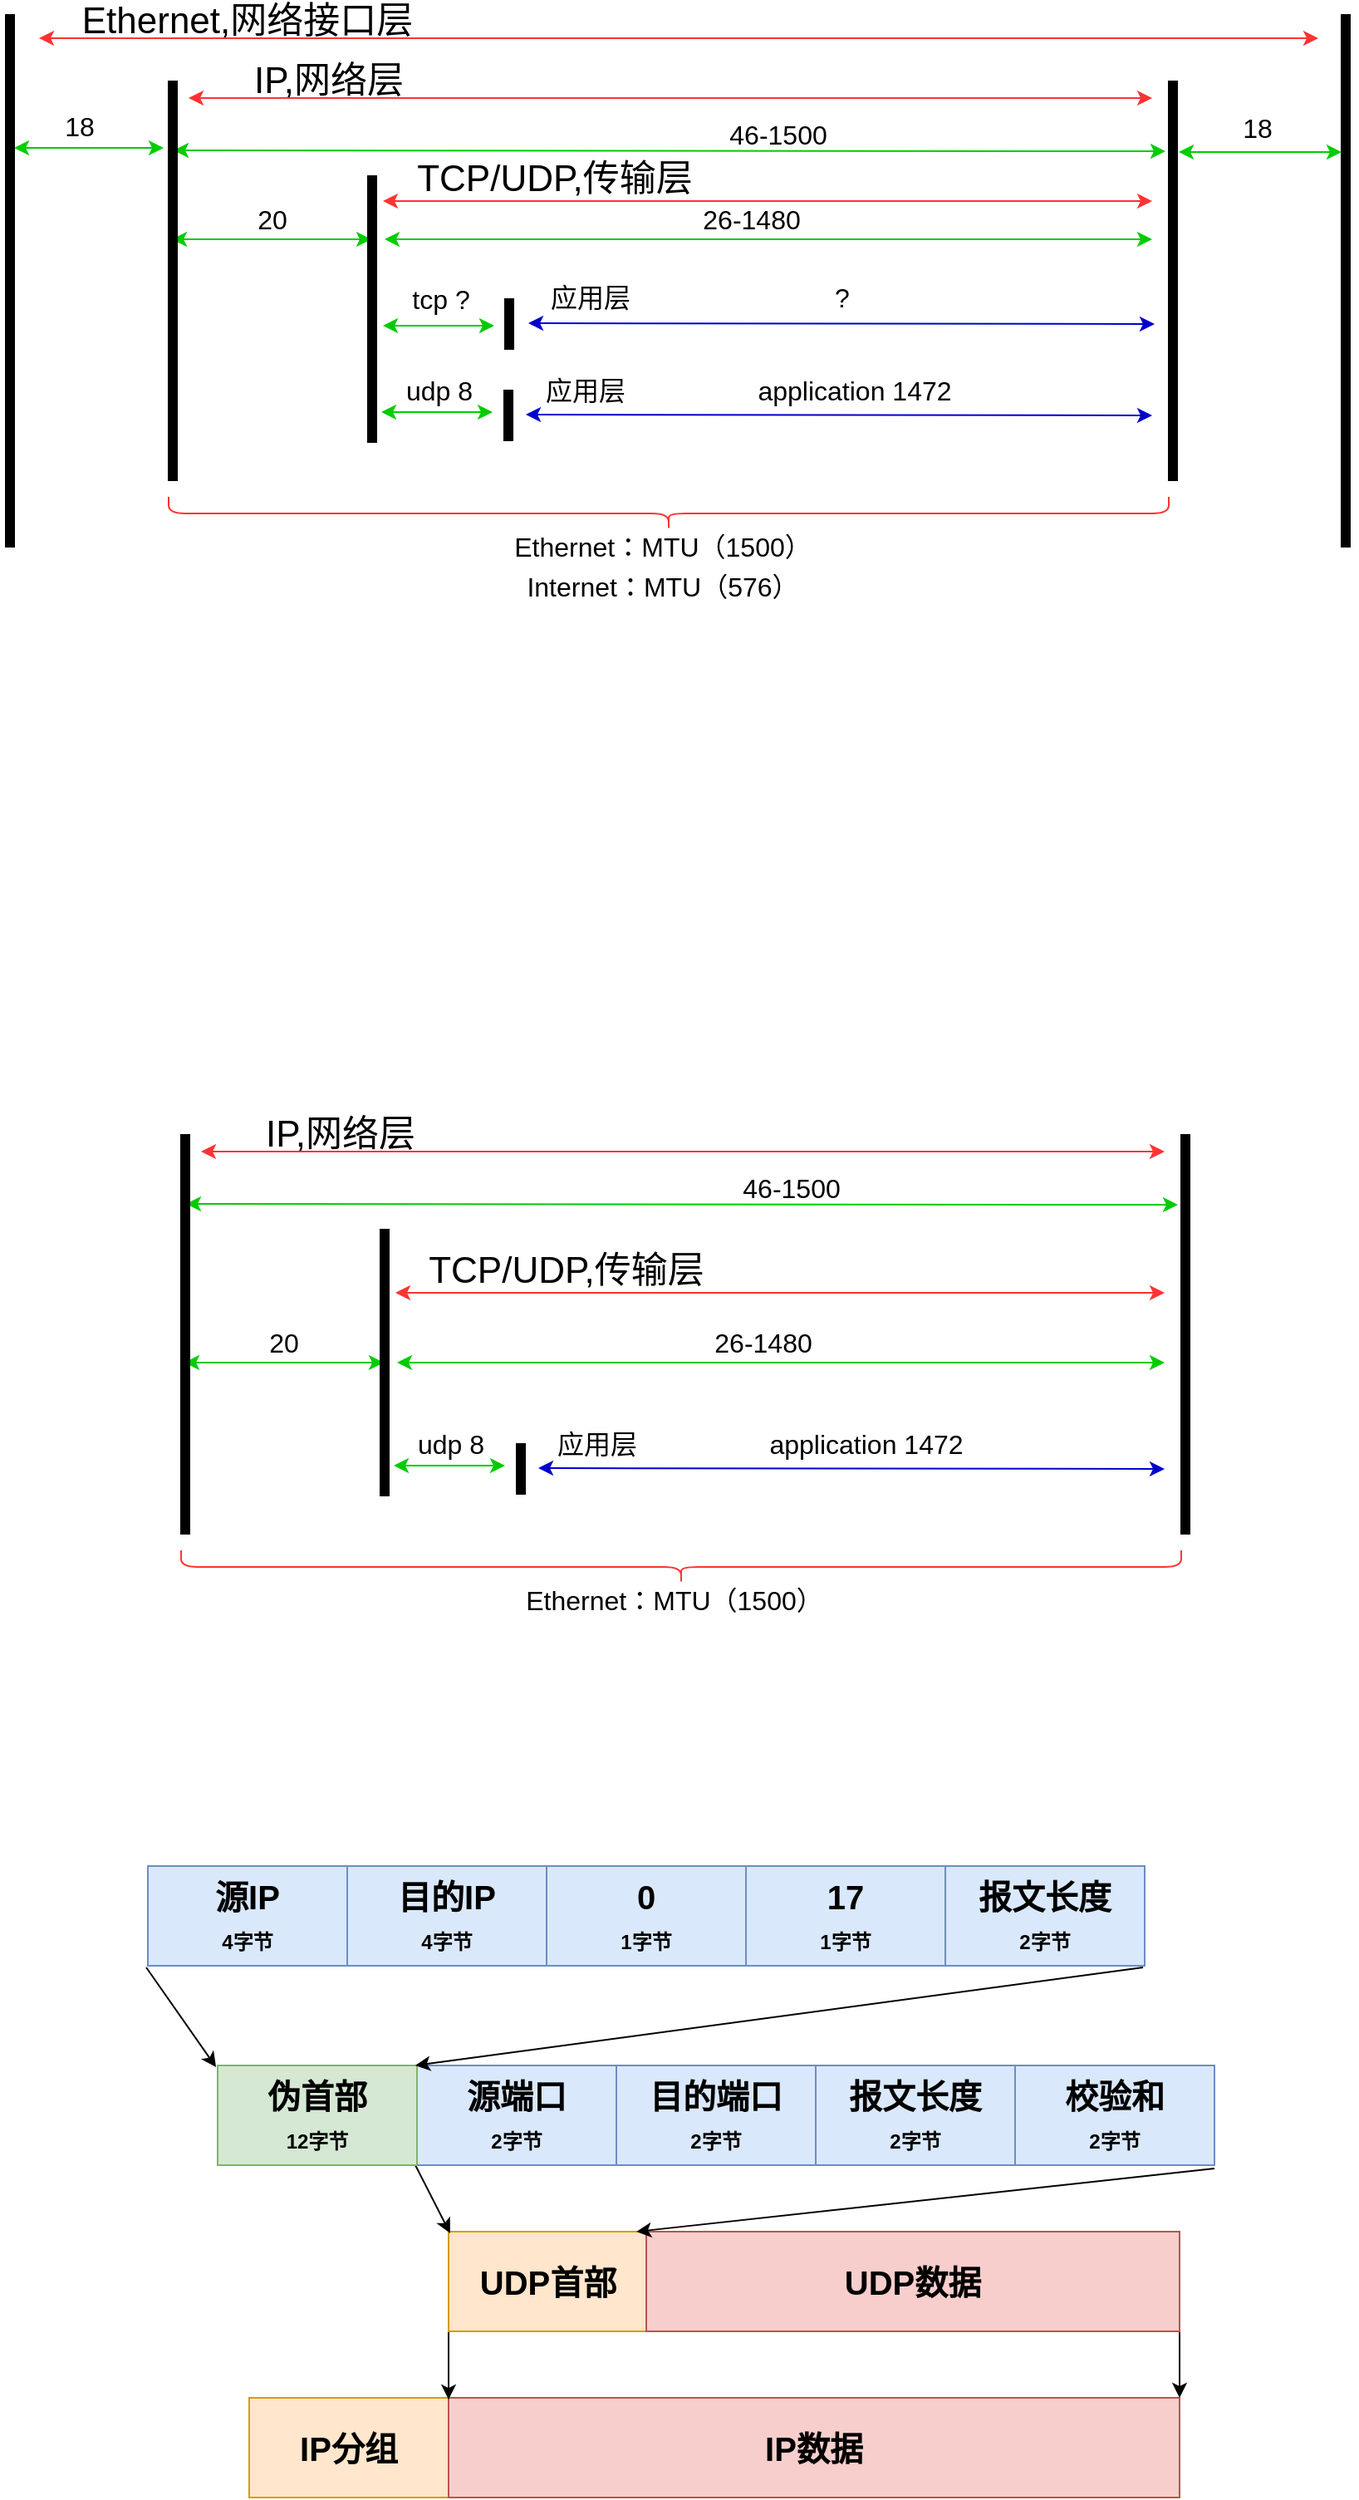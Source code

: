 <mxfile version="10.7.1" type="device"><diagram id="8HdPPavlg0hs8LvCiRic" name="Page-1"><mxGraphModel dx="1078" dy="740" grid="1" gridSize="10" guides="1" tooltips="1" connect="1" arrows="1" fold="1" page="1" pageScale="1" pageWidth="827" pageHeight="1169" math="0" shadow="0"><root><mxCell id="0"/><mxCell id="1" parent="0"/><mxCell id="Gc3sKy8hewxQ1fUyC7WN-94" value="" style="group" parent="1" vertex="1" connectable="0"><mxGeometry x="33.5" y="40" width="809" height="360" as="geometry"/></mxCell><mxCell id="Gc3sKy8hewxQ1fUyC7WN-55" value="" style="group" parent="Gc3sKy8hewxQ1fUyC7WN-94" vertex="1" connectable="0"><mxGeometry width="809" height="336" as="geometry"/></mxCell><mxCell id="Gc3sKy8hewxQ1fUyC7WN-4" value="TCP/UDP,传输层" style="text;html=1;strokeColor=none;fillColor=none;align=center;verticalAlign=middle;whiteSpace=wrap;rounded=0;fontSize=22;" parent="Gc3sKy8hewxQ1fUyC7WN-55" vertex="1"><mxGeometry x="240" y="95" width="180" height="20" as="geometry"/></mxCell><mxCell id="Gc3sKy8hewxQ1fUyC7WN-6" value="IP,网络层" style="text;html=1;strokeColor=none;fillColor=none;align=center;verticalAlign=middle;whiteSpace=wrap;rounded=0;fontSize=22;" parent="Gc3sKy8hewxQ1fUyC7WN-55" vertex="1"><mxGeometry x="138" y="36" width="112" height="20" as="geometry"/></mxCell><mxCell id="Gc3sKy8hewxQ1fUyC7WN-8" value="&lt;span&gt;Ethernet,网络接口层&lt;/span&gt;" style="text;html=1;strokeColor=none;fillColor=none;align=center;verticalAlign=middle;whiteSpace=wrap;rounded=0;fontSize=22;" parent="Gc3sKy8hewxQ1fUyC7WN-55" vertex="1"><mxGeometry x="40" width="210" height="20" as="geometry"/></mxCell><mxCell id="Gc3sKy8hewxQ1fUyC7WN-13" value="" style="endArrow=classic;startArrow=classic;html=1;fontSize=22;strokeColor=#00CC00;" parent="Gc3sKy8hewxQ1fUyC7WN-55" edge="1"><mxGeometry width="50" height="50" relative="1" as="geometry"><mxPoint x="5" y="86" as="sourcePoint"/><mxPoint x="95" y="86" as="targetPoint"/></mxGeometry></mxCell><mxCell id="Gc3sKy8hewxQ1fUyC7WN-14" value="18" style="text;html=1;strokeColor=none;fillColor=none;align=center;verticalAlign=middle;whiteSpace=wrap;rounded=0;fontSize=16;" parent="Gc3sKy8hewxQ1fUyC7WN-55" vertex="1"><mxGeometry x="24.5" y="63" width="40" height="20" as="geometry"/></mxCell><mxCell id="Gc3sKy8hewxQ1fUyC7WN-21" value="&lt;span&gt;46-1500&lt;/span&gt;" style="text;html=1;strokeColor=none;fillColor=none;align=center;verticalAlign=middle;whiteSpace=wrap;rounded=0;fontSize=16;" parent="Gc3sKy8hewxQ1fUyC7WN-55" vertex="1"><mxGeometry x="422.5" y="67.5" width="85" height="20" as="geometry"/></mxCell><mxCell id="Gc3sKy8hewxQ1fUyC7WN-20" value="" style="endArrow=classic;startArrow=classic;html=1;fontSize=16;strokeColor=#00CC00;" parent="Gc3sKy8hewxQ1fUyC7WN-55" edge="1"><mxGeometry width="50" height="50" relative="1" as="geometry"><mxPoint x="101" y="87.5" as="sourcePoint"/><mxPoint x="698" y="88" as="targetPoint"/></mxGeometry></mxCell><mxCell id="Gc3sKy8hewxQ1fUyC7WN-22" value="" style="endArrow=classic;startArrow=classic;html=1;fontSize=16;strokeColor=#00CC00;" parent="Gc3sKy8hewxQ1fUyC7WN-55" edge="1"><mxGeometry width="50" height="50" relative="1" as="geometry"><mxPoint x="100" y="141" as="sourcePoint"/><mxPoint x="220" y="141" as="targetPoint"/></mxGeometry></mxCell><mxCell id="Gc3sKy8hewxQ1fUyC7WN-23" value="20" style="text;html=1;strokeColor=none;fillColor=none;align=center;verticalAlign=middle;whiteSpace=wrap;rounded=0;fontSize=16;" parent="Gc3sKy8hewxQ1fUyC7WN-55" vertex="1"><mxGeometry x="140" y="119" width="40" height="20" as="geometry"/></mxCell><mxCell id="Gc3sKy8hewxQ1fUyC7WN-24" value="" style="endArrow=classic;startArrow=classic;html=1;fontSize=16;strokeColor=#00CC00;" parent="Gc3sKy8hewxQ1fUyC7WN-55" edge="1"><mxGeometry width="50" height="50" relative="1" as="geometry"><mxPoint x="228" y="141" as="sourcePoint"/><mxPoint x="690" y="141" as="targetPoint"/></mxGeometry></mxCell><mxCell id="Gc3sKy8hewxQ1fUyC7WN-25" value="26-1480" style="text;html=1;strokeColor=none;fillColor=none;align=center;verticalAlign=middle;whiteSpace=wrap;rounded=0;fontSize=16;" parent="Gc3sKy8hewxQ1fUyC7WN-55" vertex="1"><mxGeometry x="407" y="119" width="83" height="20" as="geometry"/></mxCell><mxCell id="Gc3sKy8hewxQ1fUyC7WN-26" value="" style="endArrow=classic;startArrow=classic;html=1;fontSize=16;strokeColor=#00CC00;" parent="Gc3sKy8hewxQ1fUyC7WN-55" edge="1"><mxGeometry width="50" height="50" relative="1" as="geometry"><mxPoint x="226" y="245" as="sourcePoint"/><mxPoint x="293" y="245" as="targetPoint"/></mxGeometry></mxCell><mxCell id="Gc3sKy8hewxQ1fUyC7WN-27" value="udp 8" style="text;html=1;strokeColor=none;fillColor=none;align=center;verticalAlign=middle;whiteSpace=wrap;rounded=0;fontSize=16;" parent="Gc3sKy8hewxQ1fUyC7WN-55" vertex="1"><mxGeometry x="230" y="222" width="61" height="20" as="geometry"/></mxCell><mxCell id="Gc3sKy8hewxQ1fUyC7WN-29" value="application 1472" style="text;html=1;strokeColor=none;fillColor=none;align=center;verticalAlign=middle;whiteSpace=wrap;rounded=0;fontSize=16;" parent="Gc3sKy8hewxQ1fUyC7WN-55" vertex="1"><mxGeometry x="430" y="222" width="161" height="20" as="geometry"/></mxCell><mxCell id="Gc3sKy8hewxQ1fUyC7WN-30" value="" style="shape=curlyBracket;whiteSpace=wrap;html=1;rounded=1;fontSize=16;direction=north;strokeColor=#FF3333;" parent="Gc3sKy8hewxQ1fUyC7WN-55" vertex="1"><mxGeometry x="98" y="296" width="602" height="20" as="geometry"/></mxCell><mxCell id="Gc3sKy8hewxQ1fUyC7WN-32" value="Ethernet：MTU（1500）" style="text;html=1;strokeColor=none;fillColor=none;align=center;verticalAlign=middle;whiteSpace=wrap;rounded=0;fontSize=16;" parent="Gc3sKy8hewxQ1fUyC7WN-55" vertex="1"><mxGeometry x="240" y="316" width="310" height="20" as="geometry"/></mxCell><mxCell id="Gc3sKy8hewxQ1fUyC7WN-34" value="" style="rounded=0;whiteSpace=wrap;html=1;fontSize=16;fillColor=#000000;" parent="Gc3sKy8hewxQ1fUyC7WN-55" vertex="1"><mxGeometry y="6" width="5" height="320" as="geometry"/></mxCell><mxCell id="Gc3sKy8hewxQ1fUyC7WN-35" value="" style="rounded=0;whiteSpace=wrap;html=1;fontSize=16;fillColor=#000000;" parent="Gc3sKy8hewxQ1fUyC7WN-55" vertex="1"><mxGeometry x="98" y="46" width="5" height="240" as="geometry"/></mxCell><mxCell id="Gc3sKy8hewxQ1fUyC7WN-36" value="" style="rounded=0;whiteSpace=wrap;html=1;fontSize=16;fillColor=#000000;" parent="Gc3sKy8hewxQ1fUyC7WN-55" vertex="1"><mxGeometry x="218" y="103" width="5" height="160" as="geometry"/></mxCell><mxCell id="Gc3sKy8hewxQ1fUyC7WN-37" value="" style="rounded=0;whiteSpace=wrap;html=1;fontSize=16;fillColor=#000000;" parent="Gc3sKy8hewxQ1fUyC7WN-55" vertex="1"><mxGeometry x="300" y="232" width="5" height="30" as="geometry"/></mxCell><mxCell id="Gc3sKy8hewxQ1fUyC7WN-38" value="" style="rounded=0;whiteSpace=wrap;html=1;fontSize=16;fillColor=#000000;" parent="Gc3sKy8hewxQ1fUyC7WN-55" vertex="1"><mxGeometry x="700" y="46" width="5" height="240" as="geometry"/></mxCell><mxCell id="Gc3sKy8hewxQ1fUyC7WN-39" value="" style="rounded=0;whiteSpace=wrap;html=1;fontSize=16;fillColor=#000000;" parent="Gc3sKy8hewxQ1fUyC7WN-55" vertex="1"><mxGeometry x="804" y="6" width="5" height="320" as="geometry"/></mxCell><mxCell id="Gc3sKy8hewxQ1fUyC7WN-40" value="" style="endArrow=classic;startArrow=classic;html=1;fontSize=22;strokeColor=#00CC00;" parent="Gc3sKy8hewxQ1fUyC7WN-55" edge="1"><mxGeometry width="50" height="50" relative="1" as="geometry"><mxPoint x="706" y="88.5" as="sourcePoint"/><mxPoint x="804" y="88.5" as="targetPoint"/></mxGeometry></mxCell><mxCell id="Gc3sKy8hewxQ1fUyC7WN-41" value="18" style="text;html=1;strokeColor=none;fillColor=none;align=center;verticalAlign=middle;whiteSpace=wrap;rounded=0;fontSize=16;" parent="Gc3sKy8hewxQ1fUyC7WN-55" vertex="1"><mxGeometry x="733.5" y="64" width="40" height="20" as="geometry"/></mxCell><mxCell id="Gc3sKy8hewxQ1fUyC7WN-43" value="" style="endArrow=classic;startArrow=classic;html=1;fillColor=#010A02;fontSize=16;strokeColor=#FF3333;" parent="Gc3sKy8hewxQ1fUyC7WN-55" edge="1"><mxGeometry width="50" height="50" relative="1" as="geometry"><mxPoint x="20" y="20" as="sourcePoint"/><mxPoint x="790" y="20" as="targetPoint"/></mxGeometry></mxCell><mxCell id="Gc3sKy8hewxQ1fUyC7WN-44" value="" style="endArrow=classic;startArrow=classic;html=1;fillColor=#0A0A0A;fontSize=16;strokeColor=#FF3333;" parent="Gc3sKy8hewxQ1fUyC7WN-55" edge="1"><mxGeometry width="50" height="50" relative="1" as="geometry"><mxPoint x="110" y="56" as="sourcePoint"/><mxPoint x="690" y="56" as="targetPoint"/></mxGeometry></mxCell><mxCell id="Gc3sKy8hewxQ1fUyC7WN-47" value="" style="endArrow=classic;startArrow=classic;html=1;fillColor=#0A0A0A;fontSize=16;strokeColor=#FF3333;" parent="Gc3sKy8hewxQ1fUyC7WN-55" edge="1"><mxGeometry width="50" height="50" relative="1" as="geometry"><mxPoint x="227" y="118" as="sourcePoint"/><mxPoint x="690" y="118" as="targetPoint"/></mxGeometry></mxCell><mxCell id="Gc3sKy8hewxQ1fUyC7WN-49" value="" style="rounded=0;whiteSpace=wrap;html=1;fontSize=16;fillColor=#000000;" parent="Gc3sKy8hewxQ1fUyC7WN-55" vertex="1"><mxGeometry x="300.5" y="177" width="5" height="30" as="geometry"/></mxCell><mxCell id="Gc3sKy8hewxQ1fUyC7WN-50" value="" style="endArrow=classic;startArrow=classic;html=1;fontSize=16;strokeColor=#00CC00;" parent="Gc3sKy8hewxQ1fUyC7WN-55" edge="1"><mxGeometry width="50" height="50" relative="1" as="geometry"><mxPoint x="227" y="193" as="sourcePoint"/><mxPoint x="294" y="193" as="targetPoint"/></mxGeometry></mxCell><mxCell id="Gc3sKy8hewxQ1fUyC7WN-51" value="" style="endArrow=classic;startArrow=classic;html=1;fontSize=16;strokeColor=#0000CC;" parent="Gc3sKy8hewxQ1fUyC7WN-55" edge="1"><mxGeometry width="50" height="50" relative="1" as="geometry"><mxPoint x="313" y="246.5" as="sourcePoint"/><mxPoint x="690" y="247" as="targetPoint"/></mxGeometry></mxCell><mxCell id="Gc3sKy8hewxQ1fUyC7WN-52" value="tcp ?" style="text;html=1;strokeColor=none;fillColor=none;align=center;verticalAlign=middle;whiteSpace=wrap;rounded=0;fontSize=16;" parent="Gc3sKy8hewxQ1fUyC7WN-55" vertex="1"><mxGeometry x="231.5" y="167" width="61" height="20" as="geometry"/></mxCell><mxCell id="Gc3sKy8hewxQ1fUyC7WN-53" value="" style="endArrow=classic;startArrow=classic;html=1;fontSize=16;strokeColor=#0000CC;" parent="Gc3sKy8hewxQ1fUyC7WN-55" edge="1"><mxGeometry width="50" height="50" relative="1" as="geometry"><mxPoint x="314.5" y="191.5" as="sourcePoint"/><mxPoint x="691.5" y="192" as="targetPoint"/></mxGeometry></mxCell><mxCell id="Gc3sKy8hewxQ1fUyC7WN-54" value="?" style="text;html=1;strokeColor=none;fillColor=none;align=center;verticalAlign=middle;whiteSpace=wrap;rounded=0;fontSize=16;" parent="Gc3sKy8hewxQ1fUyC7WN-55" vertex="1"><mxGeometry x="483" y="166" width="40" height="20" as="geometry"/></mxCell><mxCell id="Gc3sKy8hewxQ1fUyC7WN-56" value="应用层" style="text;html=1;strokeColor=none;fillColor=none;align=center;verticalAlign=middle;whiteSpace=wrap;rounded=0;fontSize=16;" parent="Gc3sKy8hewxQ1fUyC7WN-55" vertex="1"><mxGeometry x="323" y="166" width="57" height="20" as="geometry"/></mxCell><mxCell id="Gc3sKy8hewxQ1fUyC7WN-92" value="应用层" style="text;html=1;strokeColor=none;fillColor=none;align=center;verticalAlign=middle;whiteSpace=wrap;rounded=0;fontSize=16;" parent="Gc3sKy8hewxQ1fUyC7WN-55" vertex="1"><mxGeometry x="320" y="222" width="57" height="20" as="geometry"/></mxCell><mxCell id="Gc3sKy8hewxQ1fUyC7WN-93" value="Internet：MTU（576）" style="text;html=1;strokeColor=none;fillColor=none;align=center;verticalAlign=middle;whiteSpace=wrap;rounded=0;fontSize=16;" parent="Gc3sKy8hewxQ1fUyC7WN-94" vertex="1"><mxGeometry x="240" y="340" width="310" height="20" as="geometry"/></mxCell><mxCell id="1kowqGLqvcuvuAbTf5tT-1" value="TCP/UDP,传输层" style="text;html=1;strokeColor=none;fillColor=none;align=center;verticalAlign=middle;whiteSpace=wrap;rounded=0;fontSize=22;" parent="1" vertex="1"><mxGeometry x="281" y="792" width="180" height="20" as="geometry"/></mxCell><mxCell id="1kowqGLqvcuvuAbTf5tT-2" value="IP,网络层" style="text;html=1;strokeColor=none;fillColor=none;align=center;verticalAlign=middle;whiteSpace=wrap;rounded=0;fontSize=22;" parent="1" vertex="1"><mxGeometry x="179" y="710" width="112" height="20" as="geometry"/></mxCell><mxCell id="1kowqGLqvcuvuAbTf5tT-3" value="&lt;span&gt;46-1500&lt;/span&gt;" style="text;html=1;strokeColor=none;fillColor=none;align=center;verticalAlign=middle;whiteSpace=wrap;rounded=0;fontSize=16;" parent="1" vertex="1"><mxGeometry x="463.5" y="741.5" width="85" height="20" as="geometry"/></mxCell><mxCell id="1kowqGLqvcuvuAbTf5tT-4" value="" style="endArrow=classic;startArrow=classic;html=1;fontSize=16;strokeColor=#00CC00;" parent="1" edge="1"><mxGeometry width="50" height="50" relative="1" as="geometry"><mxPoint x="142" y="761.5" as="sourcePoint"/><mxPoint x="739" y="762" as="targetPoint"/></mxGeometry></mxCell><mxCell id="1kowqGLqvcuvuAbTf5tT-5" value="" style="endArrow=classic;startArrow=classic;html=1;fontSize=16;strokeColor=#00CC00;" parent="1" edge="1"><mxGeometry width="50" height="50" relative="1" as="geometry"><mxPoint x="141" y="857" as="sourcePoint"/><mxPoint x="261" y="857" as="targetPoint"/></mxGeometry></mxCell><mxCell id="1kowqGLqvcuvuAbTf5tT-6" value="20" style="text;html=1;strokeColor=none;fillColor=none;align=center;verticalAlign=middle;whiteSpace=wrap;rounded=0;fontSize=16;" parent="1" vertex="1"><mxGeometry x="181" y="835" width="40" height="20" as="geometry"/></mxCell><mxCell id="1kowqGLqvcuvuAbTf5tT-7" value="" style="endArrow=classic;startArrow=classic;html=1;fontSize=16;strokeColor=#00CC00;" parent="1" edge="1"><mxGeometry width="50" height="50" relative="1" as="geometry"><mxPoint x="269" y="857" as="sourcePoint"/><mxPoint x="731" y="857" as="targetPoint"/></mxGeometry></mxCell><mxCell id="1kowqGLqvcuvuAbTf5tT-8" value="26-1480" style="text;html=1;strokeColor=none;fillColor=none;align=center;verticalAlign=middle;whiteSpace=wrap;rounded=0;fontSize=16;" parent="1" vertex="1"><mxGeometry x="448" y="835" width="83" height="20" as="geometry"/></mxCell><mxCell id="1kowqGLqvcuvuAbTf5tT-9" value="" style="endArrow=classic;startArrow=classic;html=1;fontSize=16;strokeColor=#00CC00;" parent="1" edge="1"><mxGeometry width="50" height="50" relative="1" as="geometry"><mxPoint x="267" y="919" as="sourcePoint"/><mxPoint x="334" y="919" as="targetPoint"/></mxGeometry></mxCell><mxCell id="1kowqGLqvcuvuAbTf5tT-10" value="udp 8" style="text;html=1;strokeColor=none;fillColor=none;align=center;verticalAlign=middle;whiteSpace=wrap;rounded=0;fontSize=16;" parent="1" vertex="1"><mxGeometry x="271" y="896" width="61" height="20" as="geometry"/></mxCell><mxCell id="1kowqGLqvcuvuAbTf5tT-11" value="application 1472" style="text;html=1;strokeColor=none;fillColor=none;align=center;verticalAlign=middle;whiteSpace=wrap;rounded=0;fontSize=16;" parent="1" vertex="1"><mxGeometry x="471" y="896" width="161" height="20" as="geometry"/></mxCell><mxCell id="1kowqGLqvcuvuAbTf5tT-12" value="" style="shape=curlyBracket;whiteSpace=wrap;html=1;rounded=1;fontSize=16;direction=north;strokeColor=#FF3333;" parent="1" vertex="1"><mxGeometry x="139" y="970" width="602" height="20" as="geometry"/></mxCell><mxCell id="1kowqGLqvcuvuAbTf5tT-13" value="Ethernet：MTU（1500）" style="text;html=1;strokeColor=none;fillColor=none;align=center;verticalAlign=middle;whiteSpace=wrap;rounded=0;fontSize=16;" parent="1" vertex="1"><mxGeometry x="281" y="990" width="310" height="20" as="geometry"/></mxCell><mxCell id="1kowqGLqvcuvuAbTf5tT-14" value="" style="rounded=0;whiteSpace=wrap;html=1;fontSize=16;fillColor=#000000;" parent="1" vertex="1"><mxGeometry x="139" y="720" width="5" height="240" as="geometry"/></mxCell><mxCell id="1kowqGLqvcuvuAbTf5tT-15" value="" style="rounded=0;whiteSpace=wrap;html=1;fontSize=16;fillColor=#000000;" parent="1" vertex="1"><mxGeometry x="259" y="777" width="5" height="160" as="geometry"/></mxCell><mxCell id="1kowqGLqvcuvuAbTf5tT-16" value="" style="rounded=0;whiteSpace=wrap;html=1;fontSize=16;fillColor=#000000;" parent="1" vertex="1"><mxGeometry x="341" y="906" width="5" height="30" as="geometry"/></mxCell><mxCell id="1kowqGLqvcuvuAbTf5tT-17" value="" style="rounded=0;whiteSpace=wrap;html=1;fontSize=16;fillColor=#000000;" parent="1" vertex="1"><mxGeometry x="741" y="720" width="5" height="240" as="geometry"/></mxCell><mxCell id="1kowqGLqvcuvuAbTf5tT-18" value="" style="endArrow=classic;startArrow=classic;html=1;fillColor=#0A0A0A;fontSize=16;strokeColor=#FF3333;" parent="1" edge="1"><mxGeometry width="50" height="50" relative="1" as="geometry"><mxPoint x="151" y="730" as="sourcePoint"/><mxPoint x="731" y="730" as="targetPoint"/></mxGeometry></mxCell><mxCell id="1kowqGLqvcuvuAbTf5tT-19" value="" style="endArrow=classic;startArrow=classic;html=1;fillColor=#0A0A0A;fontSize=16;strokeColor=#FF3333;" parent="1" edge="1"><mxGeometry width="50" height="50" relative="1" as="geometry"><mxPoint x="268" y="815" as="sourcePoint"/><mxPoint x="731" y="815" as="targetPoint"/></mxGeometry></mxCell><mxCell id="1kowqGLqvcuvuAbTf5tT-22" value="" style="endArrow=classic;startArrow=classic;html=1;fontSize=16;strokeColor=#0000CC;" parent="1" edge="1"><mxGeometry width="50" height="50" relative="1" as="geometry"><mxPoint x="354" y="920.5" as="sourcePoint"/><mxPoint x="731" y="921" as="targetPoint"/></mxGeometry></mxCell><mxCell id="1kowqGLqvcuvuAbTf5tT-27" value="应用层" style="text;html=1;strokeColor=none;fillColor=none;align=center;verticalAlign=middle;whiteSpace=wrap;rounded=0;fontSize=16;" parent="1" vertex="1"><mxGeometry x="361" y="896" width="57" height="20" as="geometry"/></mxCell><mxCell id="BFIwh616wEeCqa68GIpu-1" value="IP分组" style="rounded=0;whiteSpace=wrap;html=1;fontSize=20;fontStyle=1;fillColor=#ffe6cc;strokeColor=#d79b00;" vertex="1" parent="1"><mxGeometry x="180" y="1480" width="120" height="60" as="geometry"/></mxCell><mxCell id="BFIwh616wEeCqa68GIpu-3" value="IP数据" style="rounded=0;whiteSpace=wrap;html=1;fontSize=20;fontStyle=1;fillColor=#f8cecc;strokeColor=#b85450;" vertex="1" parent="1"><mxGeometry x="300" y="1480" width="440" height="60" as="geometry"/></mxCell><mxCell id="BFIwh616wEeCqa68GIpu-4" value="" style="endArrow=classic;html=1;fontSize=20;entryX=0;entryY=0.017;entryDx=0;entryDy=0;entryPerimeter=0;" edge="1" parent="1" target="BFIwh616wEeCqa68GIpu-3"><mxGeometry width="50" height="50" relative="1" as="geometry"><mxPoint x="300" y="1440" as="sourcePoint"/><mxPoint x="520" y="1360" as="targetPoint"/></mxGeometry></mxCell><mxCell id="BFIwh616wEeCqa68GIpu-5" value="" style="endArrow=classic;html=1;fontSize=20;entryX=0;entryY=0.017;entryDx=0;entryDy=0;entryPerimeter=0;" edge="1" parent="1"><mxGeometry width="50" height="50" relative="1" as="geometry"><mxPoint x="740" y="1439" as="sourcePoint"/><mxPoint x="740" y="1480" as="targetPoint"/></mxGeometry></mxCell><mxCell id="BFIwh616wEeCqa68GIpu-7" value="UDP首部" style="rounded=0;whiteSpace=wrap;html=1;fontSize=20;fontStyle=1;fillColor=#ffe6cc;strokeColor=#d79b00;" vertex="1" parent="1"><mxGeometry x="300" y="1380" width="120" height="60" as="geometry"/></mxCell><mxCell id="BFIwh616wEeCqa68GIpu-8" value="UDP数据" style="rounded=0;whiteSpace=wrap;html=1;fontSize=20;fontStyle=1;fillColor=#f8cecc;strokeColor=#b85450;" vertex="1" parent="1"><mxGeometry x="419" y="1380" width="321" height="60" as="geometry"/></mxCell><mxCell id="BFIwh616wEeCqa68GIpu-9" value="" style="endArrow=classic;html=1;fontSize=20;entryX=0.008;entryY=0.017;entryDx=0;entryDy=0;entryPerimeter=0;" edge="1" parent="1" target="BFIwh616wEeCqa68GIpu-7"><mxGeometry width="50" height="50" relative="1" as="geometry"><mxPoint x="280" y="1340" as="sourcePoint"/><mxPoint x="280" y="1350" as="targetPoint"/></mxGeometry></mxCell><mxCell id="BFIwh616wEeCqa68GIpu-10" value="源端口&lt;br&gt;&lt;font style=&quot;font-size: 12px&quot;&gt;2字节&lt;/font&gt;&lt;br&gt;" style="rounded=0;whiteSpace=wrap;html=1;fontSize=20;fontStyle=1;fillColor=#dae8fc;strokeColor=#6c8ebf;" vertex="1" parent="1"><mxGeometry x="281" y="1280" width="120" height="60" as="geometry"/></mxCell><mxCell id="BFIwh616wEeCqa68GIpu-11" value="目的端口&lt;br&gt;&lt;span&gt;&lt;font style=&quot;font-size: 12px&quot;&gt;2字节&lt;/font&gt;&lt;/span&gt;&lt;br&gt;" style="rounded=0;whiteSpace=wrap;html=1;fontSize=20;fontStyle=1;fillColor=#dae8fc;strokeColor=#6c8ebf;" vertex="1" parent="1"><mxGeometry x="401" y="1280" width="120" height="60" as="geometry"/></mxCell><mxCell id="BFIwh616wEeCqa68GIpu-12" value="报文长度&lt;br&gt;&lt;font style=&quot;font-size: 12px&quot;&gt;2字节&lt;/font&gt;&lt;br&gt;" style="rounded=0;whiteSpace=wrap;html=1;fontSize=20;fontStyle=1;fillColor=#dae8fc;strokeColor=#6c8ebf;" vertex="1" parent="1"><mxGeometry x="521" y="1280" width="120" height="60" as="geometry"/></mxCell><mxCell id="BFIwh616wEeCqa68GIpu-13" value="校验和&lt;br&gt;&lt;font style=&quot;font-size: 12px&quot;&gt;2字节&lt;/font&gt;&lt;br&gt;" style="rounded=0;whiteSpace=wrap;html=1;fontSize=20;fontStyle=1;fillColor=#dae8fc;strokeColor=#6c8ebf;" vertex="1" parent="1"><mxGeometry x="641" y="1280" width="120" height="60" as="geometry"/></mxCell><mxCell id="BFIwh616wEeCqa68GIpu-14" value="" style="endArrow=classic;html=1;fontSize=20;exitX=1;exitY=1.033;exitDx=0;exitDy=0;exitPerimeter=0;entryX=0.942;entryY=0;entryDx=0;entryDy=0;entryPerimeter=0;" edge="1" parent="1" source="BFIwh616wEeCqa68GIpu-13" target="BFIwh616wEeCqa68GIpu-7"><mxGeometry width="50" height="50" relative="1" as="geometry"><mxPoint x="290" y="1350" as="sourcePoint"/><mxPoint x="420" y="1380" as="targetPoint"/></mxGeometry></mxCell><mxCell id="BFIwh616wEeCqa68GIpu-15" value="伪首部&lt;br&gt;&lt;font style=&quot;font-size: 12px&quot;&gt;12字节&lt;/font&gt;&lt;br&gt;" style="rounded=0;whiteSpace=wrap;html=1;fontSize=20;fontStyle=1;fillColor=#d5e8d4;strokeColor=#82b366;" vertex="1" parent="1"><mxGeometry x="161" y="1280" width="120" height="60" as="geometry"/></mxCell><mxCell id="BFIwh616wEeCqa68GIpu-16" value="目的IP&lt;br&gt;&lt;font style=&quot;font-size: 12px&quot;&gt;4字节&lt;/font&gt;&lt;br&gt;" style="rounded=0;whiteSpace=wrap;html=1;fontSize=20;fontStyle=1;fillColor=#dae8fc;strokeColor=#6c8ebf;" vertex="1" parent="1"><mxGeometry x="239" y="1160" width="120" height="60" as="geometry"/></mxCell><mxCell id="BFIwh616wEeCqa68GIpu-17" value="0&lt;br&gt;&lt;span&gt;&lt;font style=&quot;font-size: 12px&quot;&gt;1字节&lt;/font&gt;&lt;/span&gt;&lt;br&gt;" style="rounded=0;whiteSpace=wrap;html=1;fontSize=20;fontStyle=1;fillColor=#dae8fc;strokeColor=#6c8ebf;" vertex="1" parent="1"><mxGeometry x="359" y="1160" width="120" height="60" as="geometry"/></mxCell><mxCell id="BFIwh616wEeCqa68GIpu-18" value="17&lt;br&gt;&lt;font style=&quot;font-size: 12px&quot;&gt;1字节&lt;/font&gt;&lt;br&gt;" style="rounded=0;whiteSpace=wrap;html=1;fontSize=20;fontStyle=1;fillColor=#dae8fc;strokeColor=#6c8ebf;" vertex="1" parent="1"><mxGeometry x="479" y="1160" width="120" height="60" as="geometry"/></mxCell><mxCell id="BFIwh616wEeCqa68GIpu-19" value="&lt;font&gt;报文长度&lt;br&gt;&lt;/font&gt;&lt;font style=&quot;font-size: 12px&quot;&gt;2字节&lt;/font&gt;&lt;br&gt;" style="rounded=0;whiteSpace=wrap;html=1;fontSize=20;fontStyle=1;fillColor=#dae8fc;strokeColor=#6c8ebf;" vertex="1" parent="1"><mxGeometry x="599" y="1160" width="120" height="60" as="geometry"/></mxCell><mxCell id="BFIwh616wEeCqa68GIpu-20" value="源IP&lt;br&gt;&lt;font style=&quot;font-size: 12px&quot;&gt;4字节&lt;/font&gt;&lt;br&gt;" style="rounded=0;whiteSpace=wrap;html=1;fontSize=20;fontStyle=1;fillColor=#dae8fc;strokeColor=#6c8ebf;" vertex="1" parent="1"><mxGeometry x="119" y="1160" width="120" height="60" as="geometry"/></mxCell><mxCell id="BFIwh616wEeCqa68GIpu-22" value="" style="endArrow=classic;html=1;fontSize=20;entryX=-0.008;entryY=0.017;entryDx=0;entryDy=0;entryPerimeter=0;exitX=-0.008;exitY=1.017;exitDx=0;exitDy=0;exitPerimeter=0;" edge="1" parent="1" source="BFIwh616wEeCqa68GIpu-20" target="BFIwh616wEeCqa68GIpu-15"><mxGeometry width="50" height="50" relative="1" as="geometry"><mxPoint x="130" y="1230" as="sourcePoint"/><mxPoint x="311" y="1391" as="targetPoint"/></mxGeometry></mxCell><mxCell id="BFIwh616wEeCqa68GIpu-23" value="" style="endArrow=classic;html=1;fontSize=20;exitX=0.992;exitY=1.017;exitDx=0;exitDy=0;exitPerimeter=0;" edge="1" parent="1" source="BFIwh616wEeCqa68GIpu-19"><mxGeometry width="50" height="50" relative="1" as="geometry"><mxPoint x="128" y="1231" as="sourcePoint"/><mxPoint x="280" y="1280" as="targetPoint"/></mxGeometry></mxCell></root></mxGraphModel></diagram></mxfile>